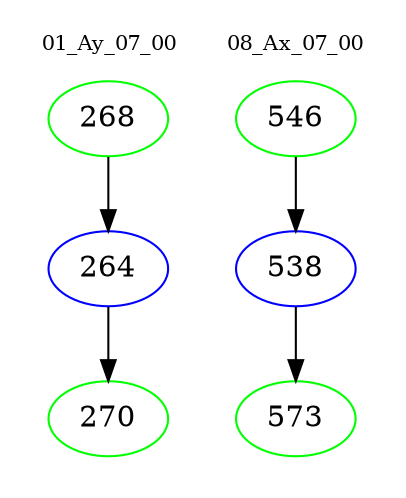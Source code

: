 digraph{
subgraph cluster_0 {
color = white
label = "01_Ay_07_00";
fontsize=10;
T0_268 [label="268", color="green"]
T0_268 -> T0_264 [color="black"]
T0_264 [label="264", color="blue"]
T0_264 -> T0_270 [color="black"]
T0_270 [label="270", color="green"]
}
subgraph cluster_1 {
color = white
label = "08_Ax_07_00";
fontsize=10;
T1_546 [label="546", color="green"]
T1_546 -> T1_538 [color="black"]
T1_538 [label="538", color="blue"]
T1_538 -> T1_573 [color="black"]
T1_573 [label="573", color="green"]
}
}
